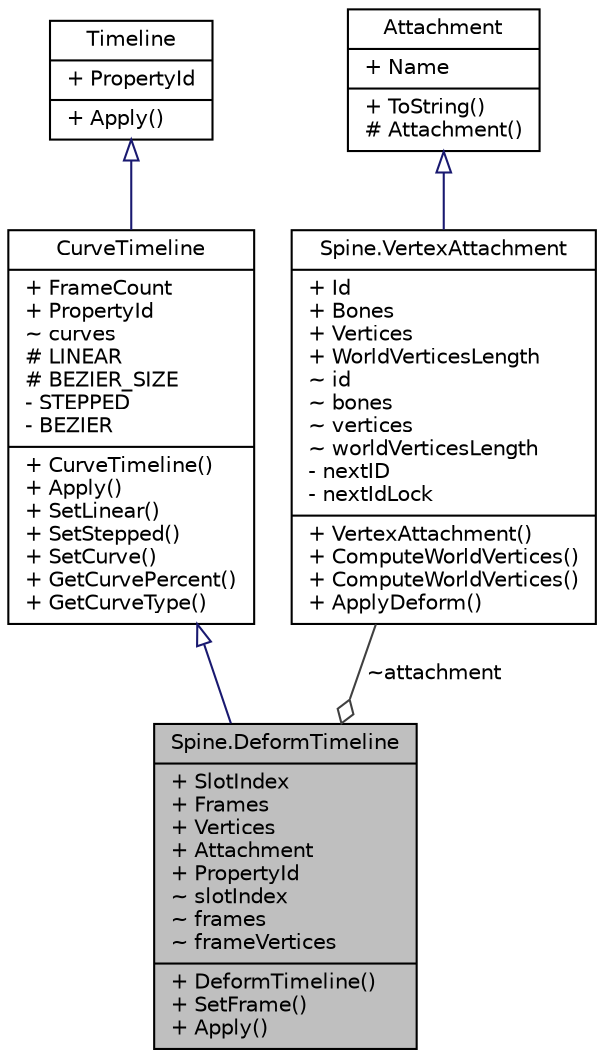 digraph "Spine.DeformTimeline"
{
 // LATEX_PDF_SIZE
  edge [fontname="Helvetica",fontsize="10",labelfontname="Helvetica",labelfontsize="10"];
  node [fontname="Helvetica",fontsize="10",shape=record];
  Node1 [label="{Spine.DeformTimeline\n|+ SlotIndex\l+ Frames\l+ Vertices\l+ Attachment\l+ PropertyId\l~ slotIndex\l~ frames\l~ frameVertices\l|+ DeformTimeline()\l+ SetFrame()\l+ Apply()\l}",height=0.2,width=0.4,color="black", fillcolor="grey75", style="filled", fontcolor="black",tooltip=" "];
  Node2 -> Node1 [dir="back",color="midnightblue",fontsize="10",style="solid",arrowtail="onormal",fontname="Helvetica"];
  Node2 [label="{CurveTimeline\n|+ FrameCount\l+ PropertyId\l~ curves\l# LINEAR\l# BEZIER_SIZE\l- STEPPED\l- BEZIER\l|+ CurveTimeline()\l+ Apply()\l+ SetLinear()\l+ SetStepped()\l+ SetCurve()\l+ GetCurvePercent()\l+ GetCurveType()\l}",height=0.2,width=0.4,color="black", fillcolor="white", style="filled",URL="$class_spine_1_1_curve_timeline.html",tooltip="Base class for frames that use an interpolation bezier curve."];
  Node3 -> Node2 [dir="back",color="midnightblue",fontsize="10",style="solid",arrowtail="onormal",fontname="Helvetica"];
  Node3 [label="{Timeline\n|+ PropertyId\l|+ Apply()\l}",height=0.2,width=0.4,color="black", fillcolor="white", style="filled",URL="$interface_spine_1_1_timeline.html",tooltip=" "];
  Node4 -> Node1 [color="grey25",fontsize="10",style="solid",label=" ~attachment" ,arrowhead="odiamond",fontname="Helvetica"];
  Node4 [label="{Spine.VertexAttachment\n|+ Id\l+ Bones\l+ Vertices\l+ WorldVerticesLength\l~ id\l~ bones\l~ vertices\l~ worldVerticesLength\l- nextID\l- nextIdLock\l|+ VertexAttachment()\l+ ComputeWorldVertices()\l+ ComputeWorldVertices()\l+ ApplyDeform()\l}",height=0.2,width=0.4,color="black", fillcolor="white", style="filled",URL="$class_spine_1_1_vertex_attachment.html",tooltip=">An attachment with vertices that are transformed by one or more bones and can be deformed by a slot'..."];
  Node5 -> Node4 [dir="back",color="midnightblue",fontsize="10",style="solid",arrowtail="onormal",fontname="Helvetica"];
  Node5 [label="{Attachment\n|+ Name\l|+ ToString()\l# Attachment()\l}",height=0.2,width=0.4,color="black", fillcolor="white", style="filled",URL="$class_spine_1_1_attachment.html",tooltip=" "];
}
